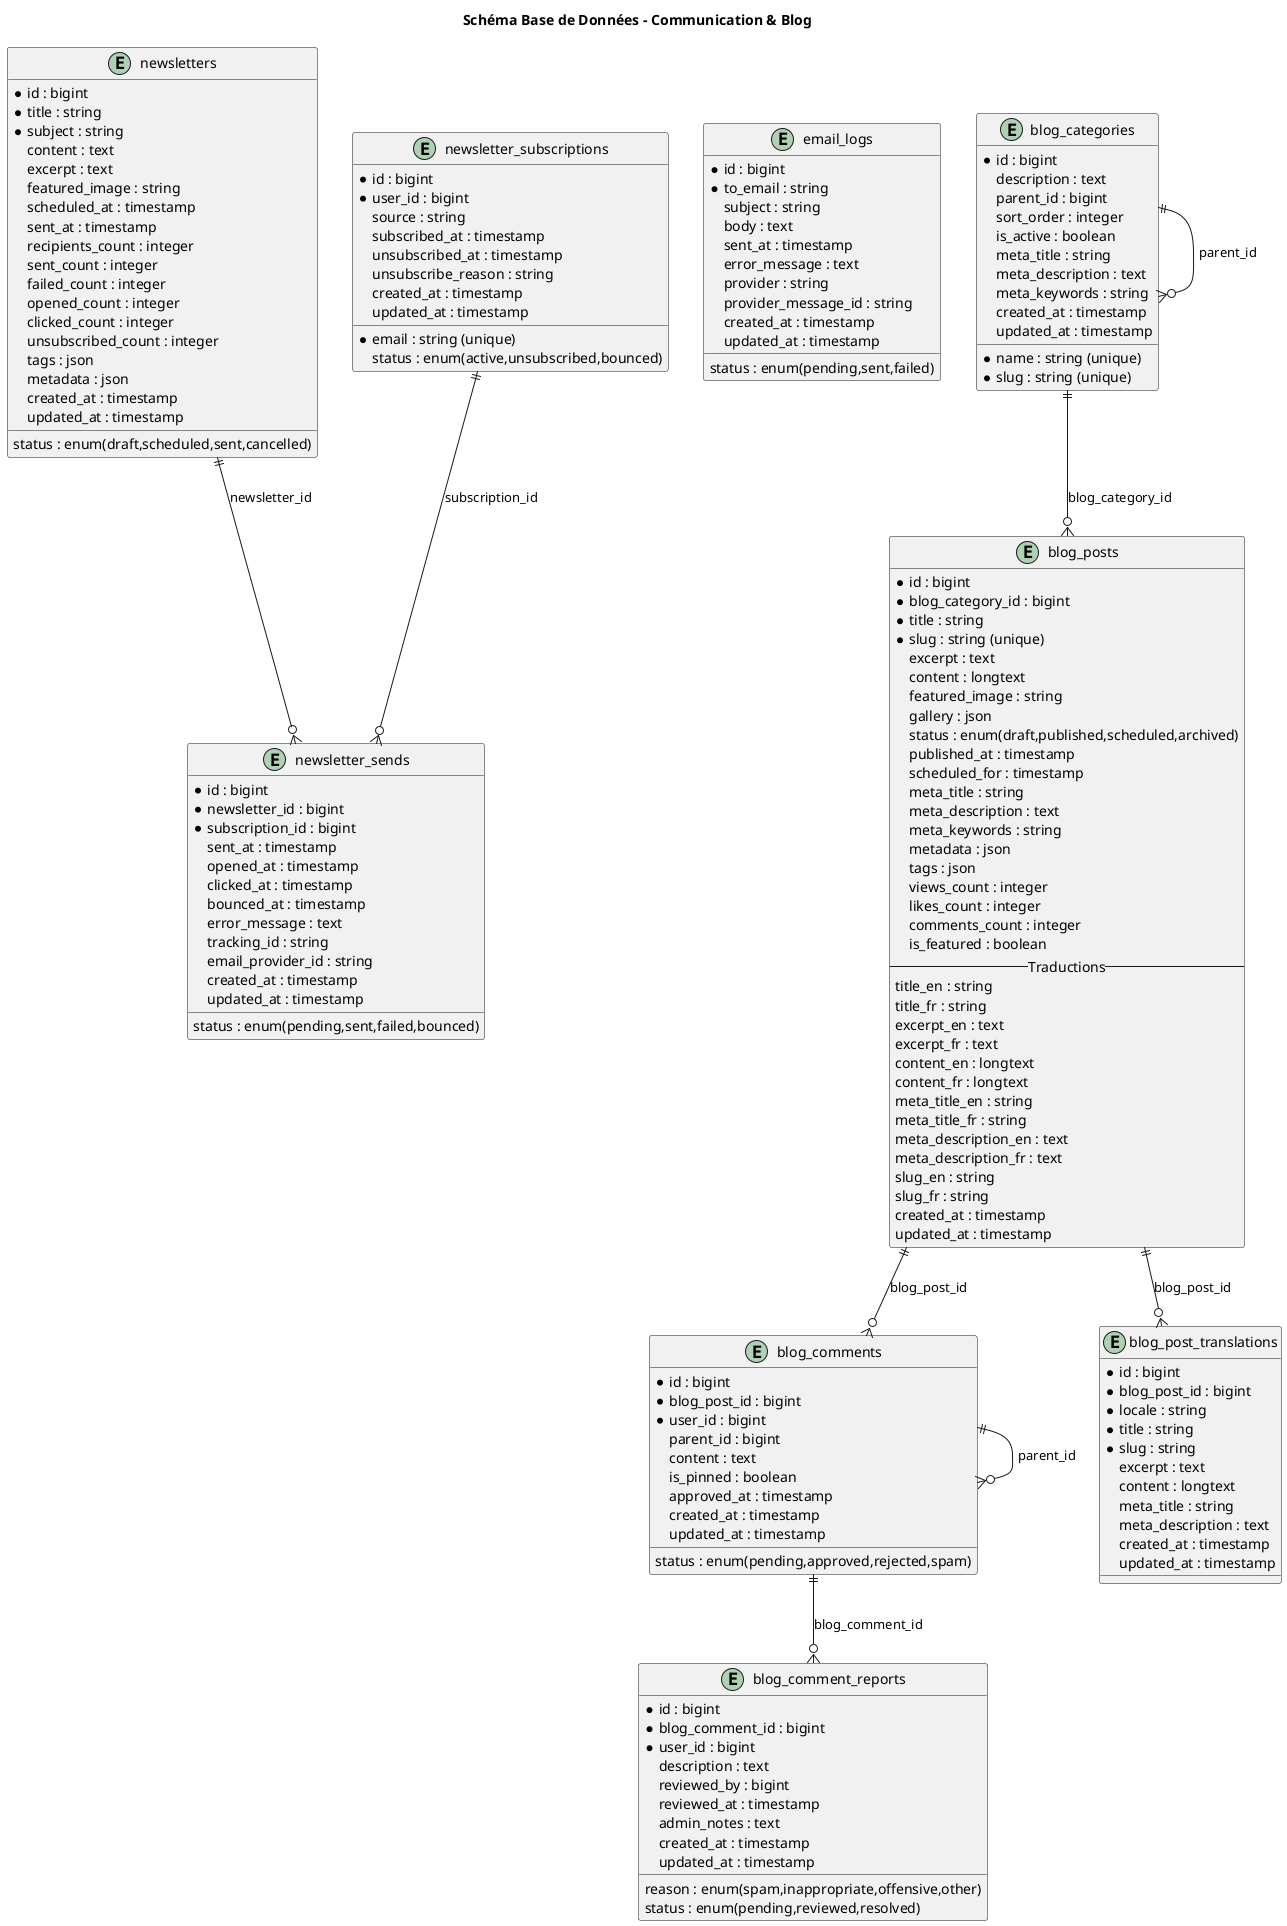 @startuml communication_blog
title Schéma Base de Données - Communication & Blog

entity "newsletters" as newsletters {
  *id : bigint
  *title : string
  *subject : string
  content : text
  excerpt : text
  featured_image : string
  status : enum(draft,scheduled,sent,cancelled)
  scheduled_at : timestamp
  sent_at : timestamp
  recipients_count : integer
  sent_count : integer
  failed_count : integer
  opened_count : integer
  clicked_count : integer
  unsubscribed_count : integer
  tags : json
  metadata : json
  created_at : timestamp
  updated_at : timestamp
}

entity "newsletter_subscriptions" as newsletter_subscriptions {
  *id : bigint
  *email : string (unique)
  *user_id : bigint
  status : enum(active,unsubscribed,bounced)
  source : string
  subscribed_at : timestamp
  unsubscribed_at : timestamp
  unsubscribe_reason : string
  created_at : timestamp
  updated_at : timestamp
}

entity "newsletter_sends" as newsletter_sends {
  *id : bigint
  *newsletter_id : bigint
  *subscription_id : bigint
  status : enum(pending,sent,failed,bounced)
  sent_at : timestamp
  opened_at : timestamp
  clicked_at : timestamp
  bounced_at : timestamp
  error_message : text
  tracking_id : string
  email_provider_id : string
  created_at : timestamp
  updated_at : timestamp
}

entity "email_logs" as email_logs {
  *id : bigint
  *to_email : string
  subject : string
  body : text
  status : enum(pending,sent,failed)
  sent_at : timestamp
  error_message : text
  provider : string
  provider_message_id : string
  created_at : timestamp
  updated_at : timestamp
}

entity "blog_categories" as blog_categories {
  *id : bigint
  *name : string (unique)
  description : text
  *slug : string (unique)
  parent_id : bigint
  sort_order : integer
  is_active : boolean
  meta_title : string
  meta_description : text
  meta_keywords : string
  created_at : timestamp
  updated_at : timestamp
}

entity "blog_posts" as blog_posts {
  *id : bigint
  *blog_category_id : bigint
  *title : string
  *slug : string (unique)
  excerpt : text
  content : longtext
  featured_image : string
  gallery : json
  status : enum(draft,published,scheduled,archived)
  published_at : timestamp
  scheduled_for : timestamp
  meta_title : string
  meta_description : text
  meta_keywords : string
  metadata : json
  tags : json
  views_count : integer
  likes_count : integer
  comments_count : integer
  is_featured : boolean
  --Traductions--
  title_en : string
  title_fr : string
  excerpt_en : text
  excerpt_fr : text
  content_en : longtext
  content_fr : longtext
  meta_title_en : string
  meta_title_fr : string
  meta_description_en : text
  meta_description_fr : text
  slug_en : string
  slug_fr : string
  created_at : timestamp
  updated_at : timestamp
}

entity "blog_comments" as blog_comments {
  *id : bigint
  *blog_post_id : bigint
  *user_id : bigint
  parent_id : bigint
  content : text
  status : enum(pending,approved,rejected,spam)
  is_pinned : boolean
  approved_at : timestamp
  created_at : timestamp
  updated_at : timestamp
}

entity "blog_comment_reports" as blog_comment_reports {
  *id : bigint
  *blog_comment_id : bigint
  *user_id : bigint
  reason : enum(spam,inappropriate,offensive,other)
  description : text
  status : enum(pending,reviewed,resolved)
  reviewed_by : bigint
  reviewed_at : timestamp
  admin_notes : text
  created_at : timestamp
  updated_at : timestamp
}

entity "blog_post_translations" as blog_post_translations {
  *id : bigint
  *blog_post_id : bigint
  *locale : string
  *title : string
  *slug : string
  excerpt : text
  content : longtext
  meta_title : string
  meta_description : text
  created_at : timestamp
  updated_at : timestamp
}

newsletters ||--o{ newsletter_sends : newsletter_id
newsletter_subscriptions ||--o{ newsletter_sends : subscription_id
blog_categories ||--o{ blog_posts : blog_category_id
blog_categories ||--o{ blog_categories : parent_id
blog_posts ||--o{ blog_comments : blog_post_id
blog_comments ||--o{ blog_comment_reports : blog_comment_id
blog_comments ||--o{ blog_comments : parent_id
blog_posts ||--o{ blog_post_translations : blog_post_id
@enduml
